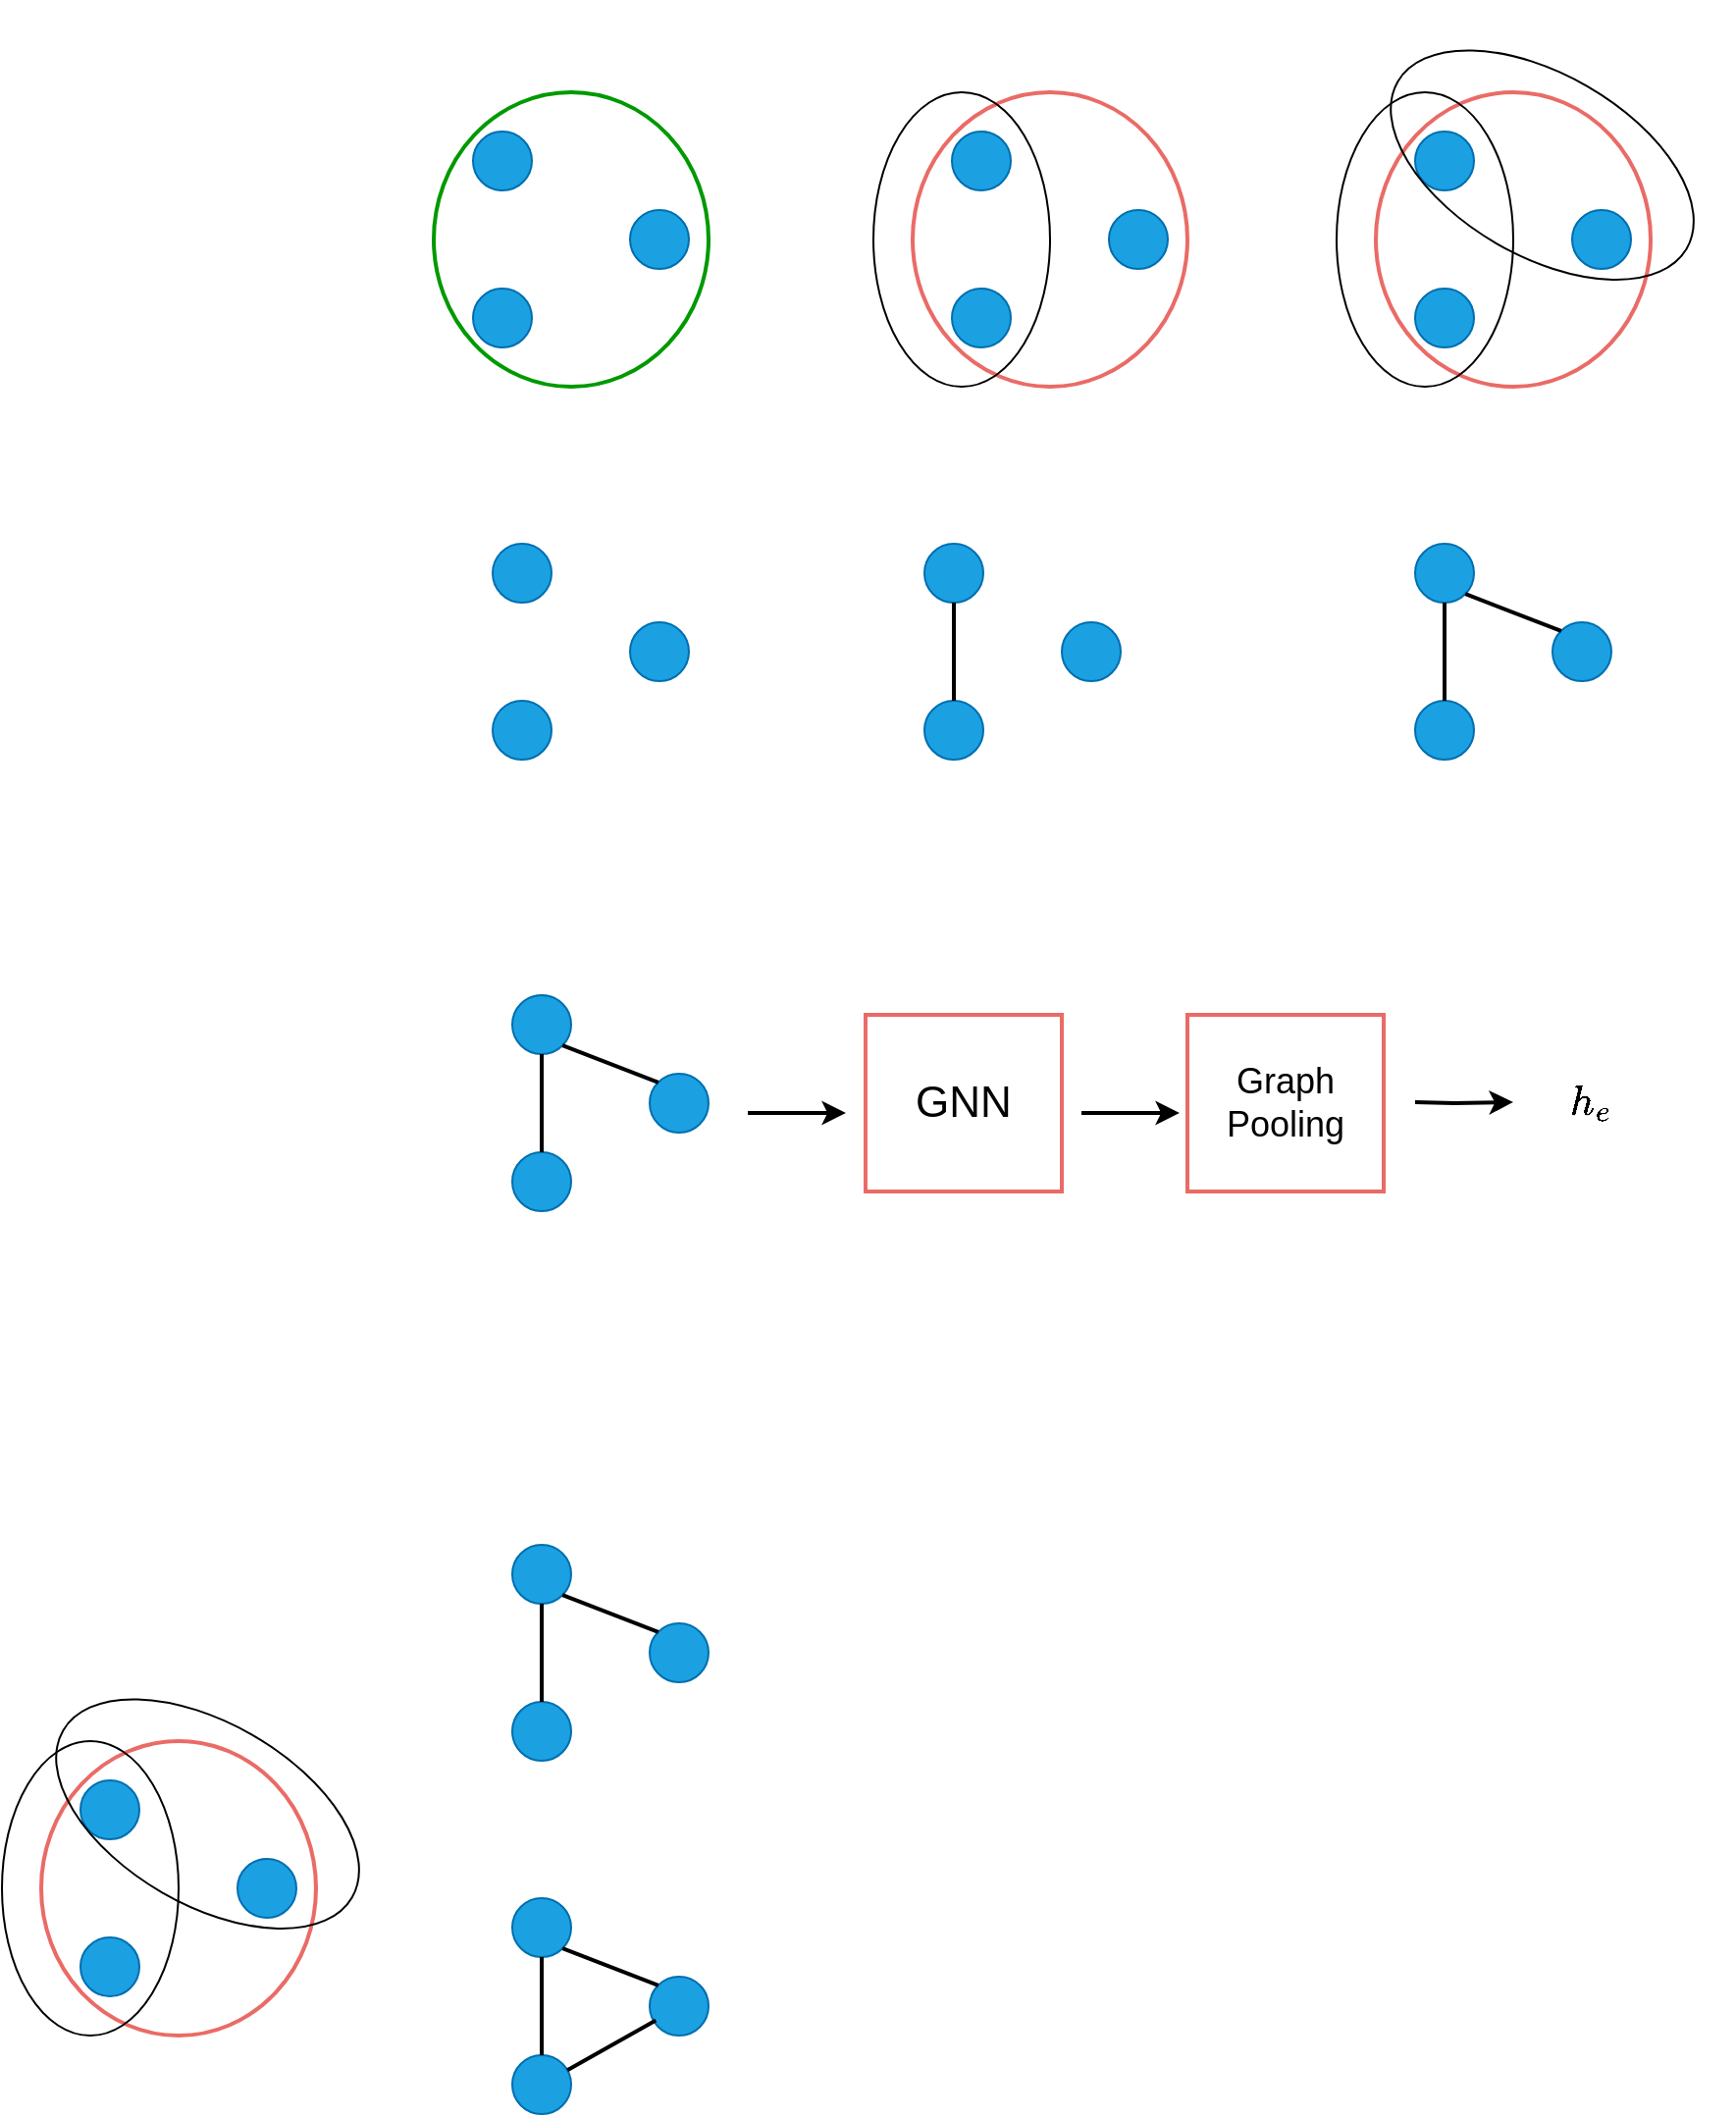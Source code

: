 <mxfile version="20.4.0" type="github">
  <diagram id="XPKDcz3jmvRQqg5b9kz9" name="第 1 页">
    <mxGraphModel dx="1276" dy="298" grid="1" gridSize="10" guides="1" tooltips="1" connect="1" arrows="1" fold="1" page="1" pageScale="1" pageWidth="827" pageHeight="1169" math="1" shadow="0">
      <root>
        <mxCell id="0" />
        <mxCell id="1" parent="0" />
        <mxCell id="UXXO0kiPecKv-J_DsosJ-23" value="" style="group" parent="1" vertex="1" connectable="0">
          <mxGeometry x="324" y="190" width="160" height="150" as="geometry" />
        </mxCell>
        <mxCell id="UXXO0kiPecKv-J_DsosJ-18" value="" style="ellipse;whiteSpace=wrap;html=1;aspect=fixed;fillColor=#1ba1e2;strokeColor=#006EAF;fontColor=#ffffff;container=0;" parent="UXXO0kiPecKv-J_DsosJ-23" vertex="1">
          <mxGeometry x="40" y="20" width="30" height="30" as="geometry" />
        </mxCell>
        <mxCell id="UXXO0kiPecKv-J_DsosJ-19" value="" style="ellipse;whiteSpace=wrap;html=1;aspect=fixed;fillColor=#1ba1e2;strokeColor=#006EAF;fontColor=#ffffff;container=0;" parent="UXXO0kiPecKv-J_DsosJ-23" vertex="1">
          <mxGeometry x="40" y="100" width="30" height="30" as="geometry" />
        </mxCell>
        <mxCell id="UXXO0kiPecKv-J_DsosJ-20" value="" style="ellipse;whiteSpace=wrap;html=1;aspect=fixed;fillColor=#1ba1e2;strokeColor=#006EAF;fontColor=#ffffff;container=0;" parent="UXXO0kiPecKv-J_DsosJ-23" vertex="1">
          <mxGeometry x="120" y="60" width="30" height="30" as="geometry" />
        </mxCell>
        <mxCell id="UXXO0kiPecKv-J_DsosJ-21" value="" style="ellipse;whiteSpace=wrap;html=1;fillColor=none;container=0;strokeColor=#EA6B66;strokeWidth=2;" parent="UXXO0kiPecKv-J_DsosJ-23" vertex="1">
          <mxGeometry x="20" width="140" height="150" as="geometry" />
        </mxCell>
        <mxCell id="UXXO0kiPecKv-J_DsosJ-22" value="" style="ellipse;whiteSpace=wrap;html=1;fillColor=none;container=0;" parent="UXXO0kiPecKv-J_DsosJ-23" vertex="1">
          <mxGeometry width="90" height="150" as="geometry" />
        </mxCell>
        <mxCell id="UXXO0kiPecKv-J_DsosJ-24" value="" style="group" parent="1" vertex="1" connectable="0">
          <mxGeometry x="560" y="190" width="189.77" height="150" as="geometry" />
        </mxCell>
        <mxCell id="UXXO0kiPecKv-J_DsosJ-25" value="" style="ellipse;whiteSpace=wrap;html=1;aspect=fixed;fillColor=#1ba1e2;strokeColor=#006EAF;fontColor=#ffffff;container=0;" parent="UXXO0kiPecKv-J_DsosJ-24" vertex="1">
          <mxGeometry x="40" y="20" width="30" height="30" as="geometry" />
        </mxCell>
        <mxCell id="UXXO0kiPecKv-J_DsosJ-26" value="" style="ellipse;whiteSpace=wrap;html=1;aspect=fixed;fillColor=#1ba1e2;strokeColor=#006EAF;fontColor=#ffffff;container=0;" parent="UXXO0kiPecKv-J_DsosJ-24" vertex="1">
          <mxGeometry x="40" y="100" width="30" height="30" as="geometry" />
        </mxCell>
        <mxCell id="UXXO0kiPecKv-J_DsosJ-27" value="" style="ellipse;whiteSpace=wrap;html=1;aspect=fixed;fillColor=#1ba1e2;strokeColor=#006EAF;fontColor=#ffffff;container=0;" parent="UXXO0kiPecKv-J_DsosJ-24" vertex="1">
          <mxGeometry x="120" y="60" width="30" height="30" as="geometry" />
        </mxCell>
        <mxCell id="UXXO0kiPecKv-J_DsosJ-28" value="" style="ellipse;whiteSpace=wrap;html=1;fillColor=none;container=0;strokeColor=#EA6B66;strokeWidth=2;" parent="UXXO0kiPecKv-J_DsosJ-24" vertex="1">
          <mxGeometry x="20" width="140" height="150" as="geometry" />
        </mxCell>
        <mxCell id="UXXO0kiPecKv-J_DsosJ-29" value="" style="ellipse;whiteSpace=wrap;html=1;fillColor=none;container=0;" parent="UXXO0kiPecKv-J_DsosJ-24" vertex="1">
          <mxGeometry width="90" height="150" as="geometry" />
        </mxCell>
        <mxCell id="UXXO0kiPecKv-J_DsosJ-30" value="" style="ellipse;whiteSpace=wrap;html=1;fillColor=none;rotation=30;" parent="UXXO0kiPecKv-J_DsosJ-24" vertex="1">
          <mxGeometry x="19.77" y="-9.16" width="170" height="92.5" as="geometry" />
        </mxCell>
        <mxCell id="UXXO0kiPecKv-J_DsosJ-6" value="" style="ellipse;whiteSpace=wrap;html=1;aspect=fixed;fillColor=#1ba1e2;strokeColor=#006EAF;fontColor=#ffffff;container=0;" parent="1" vertex="1">
          <mxGeometry x="120" y="210" width="30" height="30" as="geometry" />
        </mxCell>
        <mxCell id="UXXO0kiPecKv-J_DsosJ-7" value="" style="ellipse;whiteSpace=wrap;html=1;aspect=fixed;fillColor=#1ba1e2;strokeColor=#006EAF;fontColor=#ffffff;container=0;" parent="1" vertex="1">
          <mxGeometry x="120" y="290" width="30" height="30" as="geometry" />
        </mxCell>
        <mxCell id="UXXO0kiPecKv-J_DsosJ-8" value="" style="ellipse;whiteSpace=wrap;html=1;aspect=fixed;fillColor=#1ba1e2;strokeColor=#006EAF;fontColor=#ffffff;container=0;" parent="1" vertex="1">
          <mxGeometry x="200" y="250" width="30" height="30" as="geometry" />
        </mxCell>
        <mxCell id="UXXO0kiPecKv-J_DsosJ-13" value="" style="ellipse;whiteSpace=wrap;html=1;fillColor=none;container=0;strokeColor=#009900;strokeWidth=2;" parent="1" vertex="1">
          <mxGeometry x="100" y="190" width="140" height="150" as="geometry" />
        </mxCell>
        <mxCell id="UXXO0kiPecKv-J_DsosJ-36" value="" style="group" parent="1" vertex="1" connectable="0">
          <mxGeometry x="130" y="420" width="100" height="110" as="geometry" />
        </mxCell>
        <mxCell id="UXXO0kiPecKv-J_DsosJ-33" value="" style="ellipse;whiteSpace=wrap;html=1;aspect=fixed;fillColor=#1ba1e2;strokeColor=#006EAF;fontColor=#ffffff;container=0;" parent="UXXO0kiPecKv-J_DsosJ-36" vertex="1">
          <mxGeometry width="30" height="30" as="geometry" />
        </mxCell>
        <mxCell id="UXXO0kiPecKv-J_DsosJ-34" value="" style="ellipse;whiteSpace=wrap;html=1;aspect=fixed;fillColor=#1ba1e2;strokeColor=#006EAF;fontColor=#ffffff;container=0;" parent="UXXO0kiPecKv-J_DsosJ-36" vertex="1">
          <mxGeometry y="80" width="30" height="30" as="geometry" />
        </mxCell>
        <mxCell id="UXXO0kiPecKv-J_DsosJ-35" value="" style="ellipse;whiteSpace=wrap;html=1;aspect=fixed;fillColor=#1ba1e2;strokeColor=#006EAF;fontColor=#ffffff;container=0;" parent="UXXO0kiPecKv-J_DsosJ-36" vertex="1">
          <mxGeometry x="70" y="40" width="30" height="30" as="geometry" />
        </mxCell>
        <mxCell id="UXXO0kiPecKv-J_DsosJ-37" value="" style="group" parent="1" vertex="1" connectable="0">
          <mxGeometry x="350" y="420" width="100" height="110" as="geometry" />
        </mxCell>
        <mxCell id="UXXO0kiPecKv-J_DsosJ-38" value="" style="ellipse;whiteSpace=wrap;html=1;aspect=fixed;fillColor=#1ba1e2;strokeColor=#006EAF;fontColor=#ffffff;container=0;" parent="UXXO0kiPecKv-J_DsosJ-37" vertex="1">
          <mxGeometry width="30" height="30" as="geometry" />
        </mxCell>
        <mxCell id="UXXO0kiPecKv-J_DsosJ-39" value="" style="ellipse;whiteSpace=wrap;html=1;aspect=fixed;fillColor=#1ba1e2;strokeColor=#006EAF;fontColor=#ffffff;container=0;" parent="UXXO0kiPecKv-J_DsosJ-37" vertex="1">
          <mxGeometry y="80" width="30" height="30" as="geometry" />
        </mxCell>
        <mxCell id="UXXO0kiPecKv-J_DsosJ-40" value="" style="ellipse;whiteSpace=wrap;html=1;aspect=fixed;fillColor=#1ba1e2;strokeColor=#006EAF;fontColor=#ffffff;container=0;" parent="UXXO0kiPecKv-J_DsosJ-37" vertex="1">
          <mxGeometry x="70" y="40" width="30" height="30" as="geometry" />
        </mxCell>
        <mxCell id="UXXO0kiPecKv-J_DsosJ-45" value="" style="endArrow=none;html=1;rounded=0;entryX=0.5;entryY=1;entryDx=0;entryDy=0;exitX=0.5;exitY=0;exitDx=0;exitDy=0;strokeWidth=2;" parent="UXXO0kiPecKv-J_DsosJ-37" source="UXXO0kiPecKv-J_DsosJ-39" target="UXXO0kiPecKv-J_DsosJ-38" edge="1">
          <mxGeometry width="50" height="50" relative="1" as="geometry">
            <mxPoint x="10" y="80" as="sourcePoint" />
            <mxPoint x="30" y="-30" as="targetPoint" />
          </mxGeometry>
        </mxCell>
        <mxCell id="UXXO0kiPecKv-J_DsosJ-41" value="" style="group" parent="1" vertex="1" connectable="0">
          <mxGeometry x="600" y="420" width="100" height="110" as="geometry" />
        </mxCell>
        <mxCell id="UXXO0kiPecKv-J_DsosJ-42" value="" style="ellipse;whiteSpace=wrap;html=1;aspect=fixed;fillColor=#1ba1e2;strokeColor=#006EAF;fontColor=#ffffff;container=0;" parent="UXXO0kiPecKv-J_DsosJ-41" vertex="1">
          <mxGeometry width="30" height="30" as="geometry" />
        </mxCell>
        <mxCell id="UXXO0kiPecKv-J_DsosJ-43" value="" style="ellipse;whiteSpace=wrap;html=1;aspect=fixed;fillColor=#1ba1e2;strokeColor=#006EAF;fontColor=#ffffff;container=0;" parent="UXXO0kiPecKv-J_DsosJ-41" vertex="1">
          <mxGeometry y="80" width="30" height="30" as="geometry" />
        </mxCell>
        <mxCell id="UXXO0kiPecKv-J_DsosJ-44" value="" style="ellipse;whiteSpace=wrap;html=1;aspect=fixed;fillColor=#1ba1e2;strokeColor=#006EAF;fontColor=#ffffff;container=0;" parent="UXXO0kiPecKv-J_DsosJ-41" vertex="1">
          <mxGeometry x="70" y="40" width="30" height="30" as="geometry" />
        </mxCell>
        <mxCell id="UXXO0kiPecKv-J_DsosJ-46" value="" style="endArrow=none;html=1;rounded=0;strokeWidth=2;entryX=0.5;entryY=1;entryDx=0;entryDy=0;exitX=0.5;exitY=0;exitDx=0;exitDy=0;" parent="UXXO0kiPecKv-J_DsosJ-41" source="UXXO0kiPecKv-J_DsosJ-43" target="UXXO0kiPecKv-J_DsosJ-42" edge="1">
          <mxGeometry width="50" height="50" relative="1" as="geometry">
            <mxPoint x="-270" y="20" as="sourcePoint" />
            <mxPoint x="-220" y="-30" as="targetPoint" />
          </mxGeometry>
        </mxCell>
        <mxCell id="UXXO0kiPecKv-J_DsosJ-47" value="" style="endArrow=none;html=1;rounded=0;strokeWidth=2;exitX=0;exitY=0;exitDx=0;exitDy=0;entryX=1;entryY=1;entryDx=0;entryDy=0;" parent="UXXO0kiPecKv-J_DsosJ-41" source="UXXO0kiPecKv-J_DsosJ-44" target="UXXO0kiPecKv-J_DsosJ-42" edge="1">
          <mxGeometry width="50" height="50" relative="1" as="geometry">
            <mxPoint x="25" y="90" as="sourcePoint" />
            <mxPoint x="30" y="30" as="targetPoint" />
          </mxGeometry>
        </mxCell>
        <mxCell id="UXXO0kiPecKv-J_DsosJ-48" value="" style="group" parent="1" vertex="1" connectable="0">
          <mxGeometry x="140" y="650" width="100" height="110" as="geometry" />
        </mxCell>
        <mxCell id="UXXO0kiPecKv-J_DsosJ-49" value="" style="ellipse;whiteSpace=wrap;html=1;aspect=fixed;fillColor=#1ba1e2;strokeColor=#006EAF;fontColor=#ffffff;container=0;" parent="UXXO0kiPecKv-J_DsosJ-48" vertex="1">
          <mxGeometry width="30" height="30" as="geometry" />
        </mxCell>
        <mxCell id="UXXO0kiPecKv-J_DsosJ-50" value="" style="ellipse;whiteSpace=wrap;html=1;aspect=fixed;fillColor=#1ba1e2;strokeColor=#006EAF;fontColor=#ffffff;container=0;" parent="UXXO0kiPecKv-J_DsosJ-48" vertex="1">
          <mxGeometry y="80" width="30" height="30" as="geometry" />
        </mxCell>
        <mxCell id="UXXO0kiPecKv-J_DsosJ-51" value="" style="ellipse;whiteSpace=wrap;html=1;aspect=fixed;fillColor=#1ba1e2;strokeColor=#006EAF;fontColor=#ffffff;container=0;" parent="UXXO0kiPecKv-J_DsosJ-48" vertex="1">
          <mxGeometry x="70" y="40" width="30" height="30" as="geometry" />
        </mxCell>
        <mxCell id="UXXO0kiPecKv-J_DsosJ-52" value="" style="endArrow=none;html=1;rounded=0;strokeWidth=2;entryX=0.5;entryY=1;entryDx=0;entryDy=0;exitX=0.5;exitY=0;exitDx=0;exitDy=0;" parent="UXXO0kiPecKv-J_DsosJ-48" source="UXXO0kiPecKv-J_DsosJ-50" target="UXXO0kiPecKv-J_DsosJ-49" edge="1">
          <mxGeometry width="50" height="50" relative="1" as="geometry">
            <mxPoint x="-270" y="20" as="sourcePoint" />
            <mxPoint x="-220" y="-30" as="targetPoint" />
          </mxGeometry>
        </mxCell>
        <mxCell id="UXXO0kiPecKv-J_DsosJ-53" value="" style="endArrow=none;html=1;rounded=0;strokeWidth=2;exitX=0;exitY=0;exitDx=0;exitDy=0;entryX=1;entryY=1;entryDx=0;entryDy=0;" parent="UXXO0kiPecKv-J_DsosJ-48" source="UXXO0kiPecKv-J_DsosJ-51" target="UXXO0kiPecKv-J_DsosJ-49" edge="1">
          <mxGeometry width="50" height="50" relative="1" as="geometry">
            <mxPoint x="25" y="90" as="sourcePoint" />
            <mxPoint x="30" y="30" as="targetPoint" />
          </mxGeometry>
        </mxCell>
        <mxCell id="UXXO0kiPecKv-J_DsosJ-54" value="&lt;font style=&quot;font-size: 22px;&quot;&gt;GNN&lt;/font&gt;" style="rounded=0;whiteSpace=wrap;html=1;strokeColor=#EA6B66;strokeWidth=2;fillColor=none;" parent="1" vertex="1">
          <mxGeometry x="320" y="660" width="100" height="90" as="geometry" />
        </mxCell>
        <mxCell id="UXXO0kiPecKv-J_DsosJ-55" value="&lt;font style=&quot;font-size: 18px;&quot;&gt;Graph Pooling&lt;/font&gt;" style="rounded=0;whiteSpace=wrap;html=1;strokeColor=#EA6B66;strokeWidth=2;fillColor=none;" parent="1" vertex="1">
          <mxGeometry x="484" y="660" width="100" height="90" as="geometry" />
        </mxCell>
        <mxCell id="UXXO0kiPecKv-J_DsosJ-56" value="" style="endArrow=classic;html=1;rounded=0;strokeWidth=2;" parent="1" edge="1">
          <mxGeometry width="50" height="50" relative="1" as="geometry">
            <mxPoint x="260" y="710" as="sourcePoint" />
            <mxPoint x="310" y="710" as="targetPoint" />
          </mxGeometry>
        </mxCell>
        <mxCell id="UXXO0kiPecKv-J_DsosJ-57" value="" style="endArrow=classic;html=1;rounded=0;strokeWidth=2;" parent="1" source="UXXO0kiPecKv-J_DsosJ-54" edge="1">
          <mxGeometry width="50" height="50" relative="1" as="geometry">
            <mxPoint x="270" y="720" as="sourcePoint" />
            <mxPoint x="320" y="720" as="targetPoint" />
          </mxGeometry>
        </mxCell>
        <mxCell id="UXXO0kiPecKv-J_DsosJ-58" value="" style="endArrow=classic;html=1;rounded=0;strokeWidth=2;" parent="1" edge="1">
          <mxGeometry width="50" height="50" relative="1" as="geometry">
            <mxPoint x="430" y="710" as="sourcePoint" />
            <mxPoint x="480" y="710" as="targetPoint" />
          </mxGeometry>
        </mxCell>
        <mxCell id="UXXO0kiPecKv-J_DsosJ-59" value="" style="endArrow=classic;html=1;rounded=0;strokeWidth=2;" parent="1" edge="1">
          <mxGeometry width="50" height="50" relative="1" as="geometry">
            <mxPoint x="600" y="704.5" as="sourcePoint" />
            <mxPoint x="650" y="704.5" as="targetPoint" />
            <Array as="points">
              <mxPoint x="620" y="705" />
            </Array>
          </mxGeometry>
        </mxCell>
        <mxCell id="UXXO0kiPecKv-J_DsosJ-60" value="`h_e`" style="text;html=1;strokeColor=none;fillColor=none;align=center;verticalAlign=middle;whiteSpace=wrap;rounded=0;strokeWidth=2;fontSize=18;" parent="1" vertex="1">
          <mxGeometry x="660" y="690" width="60" height="30" as="geometry" />
        </mxCell>
        <mxCell id="UXXO0kiPecKv-J_DsosJ-62" value="" style="shape=image;html=1;verticalAlign=top;verticalLabelPosition=bottom;labelBackgroundColor=#ffffff;imageAspect=0;aspect=fixed;image=https://cdn4.iconfinder.com/data/icons/pink_moustache/68_68/3.png;strokeColor=#EA6B66;strokeWidth=2;fontSize=18;fillColor=none;" parent="1" vertex="1">
          <mxGeometry x="336" y="760" width="68" height="68" as="geometry" />
        </mxCell>
        <mxCell id="IHZ7LNG1aGJU8PcY3Xy4-1" value="" style="group" vertex="1" connectable="0" parent="1">
          <mxGeometry x="-120" y="1030" width="189.77" height="150" as="geometry" />
        </mxCell>
        <mxCell id="IHZ7LNG1aGJU8PcY3Xy4-2" value="" style="ellipse;whiteSpace=wrap;html=1;aspect=fixed;fillColor=#1ba1e2;strokeColor=#006EAF;fontColor=#ffffff;container=0;" vertex="1" parent="IHZ7LNG1aGJU8PcY3Xy4-1">
          <mxGeometry x="40" y="20" width="30" height="30" as="geometry" />
        </mxCell>
        <mxCell id="IHZ7LNG1aGJU8PcY3Xy4-3" value="" style="ellipse;whiteSpace=wrap;html=1;aspect=fixed;fillColor=#1ba1e2;strokeColor=#006EAF;fontColor=#ffffff;container=0;" vertex="1" parent="IHZ7LNG1aGJU8PcY3Xy4-1">
          <mxGeometry x="40" y="100" width="30" height="30" as="geometry" />
        </mxCell>
        <mxCell id="IHZ7LNG1aGJU8PcY3Xy4-4" value="" style="ellipse;whiteSpace=wrap;html=1;aspect=fixed;fillColor=#1ba1e2;strokeColor=#006EAF;fontColor=#ffffff;container=0;" vertex="1" parent="IHZ7LNG1aGJU8PcY3Xy4-1">
          <mxGeometry x="120" y="60" width="30" height="30" as="geometry" />
        </mxCell>
        <mxCell id="IHZ7LNG1aGJU8PcY3Xy4-5" value="" style="ellipse;whiteSpace=wrap;html=1;fillColor=none;container=0;strokeColor=#EA6B66;strokeWidth=2;" vertex="1" parent="IHZ7LNG1aGJU8PcY3Xy4-1">
          <mxGeometry x="20" width="140" height="150" as="geometry" />
        </mxCell>
        <mxCell id="IHZ7LNG1aGJU8PcY3Xy4-6" value="" style="ellipse;whiteSpace=wrap;html=1;fillColor=none;container=0;" vertex="1" parent="IHZ7LNG1aGJU8PcY3Xy4-1">
          <mxGeometry width="90" height="150" as="geometry" />
        </mxCell>
        <mxCell id="IHZ7LNG1aGJU8PcY3Xy4-7" value="" style="ellipse;whiteSpace=wrap;html=1;fillColor=none;rotation=30;" vertex="1" parent="IHZ7LNG1aGJU8PcY3Xy4-1">
          <mxGeometry x="19.77" y="-9.16" width="170" height="92.5" as="geometry" />
        </mxCell>
        <mxCell id="IHZ7LNG1aGJU8PcY3Xy4-15" value="" style="group" vertex="1" connectable="0" parent="1">
          <mxGeometry x="140" y="930" width="100" height="110" as="geometry" />
        </mxCell>
        <mxCell id="IHZ7LNG1aGJU8PcY3Xy4-16" value="" style="ellipse;whiteSpace=wrap;html=1;aspect=fixed;fillColor=#1ba1e2;strokeColor=#006EAF;fontColor=#ffffff;container=0;" vertex="1" parent="IHZ7LNG1aGJU8PcY3Xy4-15">
          <mxGeometry width="30" height="30" as="geometry" />
        </mxCell>
        <mxCell id="IHZ7LNG1aGJU8PcY3Xy4-17" value="" style="ellipse;whiteSpace=wrap;html=1;aspect=fixed;fillColor=#1ba1e2;strokeColor=#006EAF;fontColor=#ffffff;container=0;" vertex="1" parent="IHZ7LNG1aGJU8PcY3Xy4-15">
          <mxGeometry y="80" width="30" height="30" as="geometry" />
        </mxCell>
        <mxCell id="IHZ7LNG1aGJU8PcY3Xy4-18" value="" style="ellipse;whiteSpace=wrap;html=1;aspect=fixed;fillColor=#1ba1e2;strokeColor=#006EAF;fontColor=#ffffff;container=0;" vertex="1" parent="IHZ7LNG1aGJU8PcY3Xy4-15">
          <mxGeometry x="70" y="40" width="30" height="30" as="geometry" />
        </mxCell>
        <mxCell id="IHZ7LNG1aGJU8PcY3Xy4-19" value="" style="endArrow=none;html=1;rounded=0;strokeWidth=2;entryX=0.5;entryY=1;entryDx=0;entryDy=0;exitX=0.5;exitY=0;exitDx=0;exitDy=0;" edge="1" parent="IHZ7LNG1aGJU8PcY3Xy4-15" source="IHZ7LNG1aGJU8PcY3Xy4-17" target="IHZ7LNG1aGJU8PcY3Xy4-16">
          <mxGeometry width="50" height="50" relative="1" as="geometry">
            <mxPoint x="-270" y="20" as="sourcePoint" />
            <mxPoint x="-220" y="-30" as="targetPoint" />
          </mxGeometry>
        </mxCell>
        <mxCell id="IHZ7LNG1aGJU8PcY3Xy4-20" value="" style="endArrow=none;html=1;rounded=0;strokeWidth=2;exitX=0;exitY=0;exitDx=0;exitDy=0;entryX=1;entryY=1;entryDx=0;entryDy=0;" edge="1" parent="IHZ7LNG1aGJU8PcY3Xy4-15" source="IHZ7LNG1aGJU8PcY3Xy4-18" target="IHZ7LNG1aGJU8PcY3Xy4-16">
          <mxGeometry width="50" height="50" relative="1" as="geometry">
            <mxPoint x="25" y="90" as="sourcePoint" />
            <mxPoint x="30" y="30" as="targetPoint" />
          </mxGeometry>
        </mxCell>
        <mxCell id="IHZ7LNG1aGJU8PcY3Xy4-21" value="" style="group" vertex="1" connectable="0" parent="1">
          <mxGeometry x="140" y="1110" width="100" height="110" as="geometry" />
        </mxCell>
        <mxCell id="IHZ7LNG1aGJU8PcY3Xy4-22" value="" style="ellipse;whiteSpace=wrap;html=1;aspect=fixed;fillColor=#1ba1e2;strokeColor=#006EAF;fontColor=#ffffff;container=0;" vertex="1" parent="IHZ7LNG1aGJU8PcY3Xy4-21">
          <mxGeometry width="30" height="30" as="geometry" />
        </mxCell>
        <mxCell id="IHZ7LNG1aGJU8PcY3Xy4-23" value="" style="ellipse;whiteSpace=wrap;html=1;aspect=fixed;fillColor=#1ba1e2;strokeColor=#006EAF;fontColor=#ffffff;container=0;" vertex="1" parent="IHZ7LNG1aGJU8PcY3Xy4-21">
          <mxGeometry y="80" width="30" height="30" as="geometry" />
        </mxCell>
        <mxCell id="IHZ7LNG1aGJU8PcY3Xy4-24" value="" style="ellipse;whiteSpace=wrap;html=1;aspect=fixed;fillColor=#1ba1e2;strokeColor=#006EAF;fontColor=#ffffff;container=0;" vertex="1" parent="IHZ7LNG1aGJU8PcY3Xy4-21">
          <mxGeometry x="70" y="40" width="30" height="30" as="geometry" />
        </mxCell>
        <mxCell id="IHZ7LNG1aGJU8PcY3Xy4-25" value="" style="endArrow=none;html=1;rounded=0;strokeWidth=2;entryX=0.5;entryY=1;entryDx=0;entryDy=0;exitX=0.5;exitY=0;exitDx=0;exitDy=0;" edge="1" parent="IHZ7LNG1aGJU8PcY3Xy4-21" source="IHZ7LNG1aGJU8PcY3Xy4-23" target="IHZ7LNG1aGJU8PcY3Xy4-22">
          <mxGeometry width="50" height="50" relative="1" as="geometry">
            <mxPoint x="-270" y="20" as="sourcePoint" />
            <mxPoint x="-220" y="-30" as="targetPoint" />
          </mxGeometry>
        </mxCell>
        <mxCell id="IHZ7LNG1aGJU8PcY3Xy4-26" value="" style="endArrow=none;html=1;rounded=0;strokeWidth=2;exitX=0;exitY=0;exitDx=0;exitDy=0;entryX=1;entryY=1;entryDx=0;entryDy=0;" edge="1" parent="IHZ7LNG1aGJU8PcY3Xy4-21" source="IHZ7LNG1aGJU8PcY3Xy4-24" target="IHZ7LNG1aGJU8PcY3Xy4-22">
          <mxGeometry width="50" height="50" relative="1" as="geometry">
            <mxPoint x="25" y="90" as="sourcePoint" />
            <mxPoint x="30" y="30" as="targetPoint" />
          </mxGeometry>
        </mxCell>
        <mxCell id="IHZ7LNG1aGJU8PcY3Xy4-27" value="" style="endArrow=none;html=1;rounded=0;strokeWidth=2;entryX=0.105;entryY=0.743;entryDx=0;entryDy=0;entryPerimeter=0;" edge="1" parent="IHZ7LNG1aGJU8PcY3Xy4-21" source="IHZ7LNG1aGJU8PcY3Xy4-23" target="IHZ7LNG1aGJU8PcY3Xy4-24">
          <mxGeometry width="50" height="50" relative="1" as="geometry">
            <mxPoint x="40" y="80" as="sourcePoint" />
            <mxPoint x="70" y="60" as="targetPoint" />
          </mxGeometry>
        </mxCell>
      </root>
    </mxGraphModel>
  </diagram>
</mxfile>
